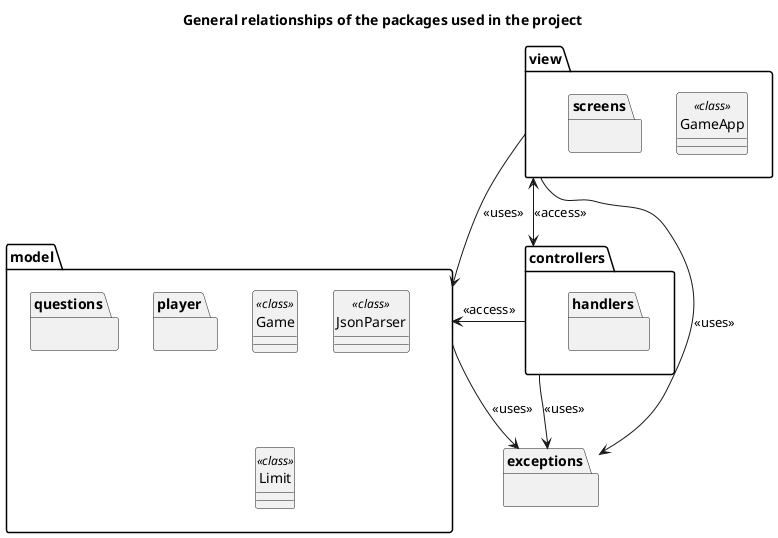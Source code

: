 @startuml

skinparam monochrome true
hide circle
skinparam classAttributeIconSize 0

title: General relationships of the packages used in the project

package model {
    package player {}
    package questions {}
    class Game
    class JsonParser
    class Limit
}

package view {
    package screens {}
    class GameApp
}

package controllers {
    package handlers {}
}

package exceptions {}

view -> model: <<uses>>
view <--> controllers: <<access>>
view --> exceptions: <<uses>>
controllers --> exceptions: <<uses>>
controllers -> model: <<access>>
model -> exceptions: <<uses>>

Game <<class>>
JsonParser <<class>>
Limit <<class>>
GameApp <<class>>

@enduml